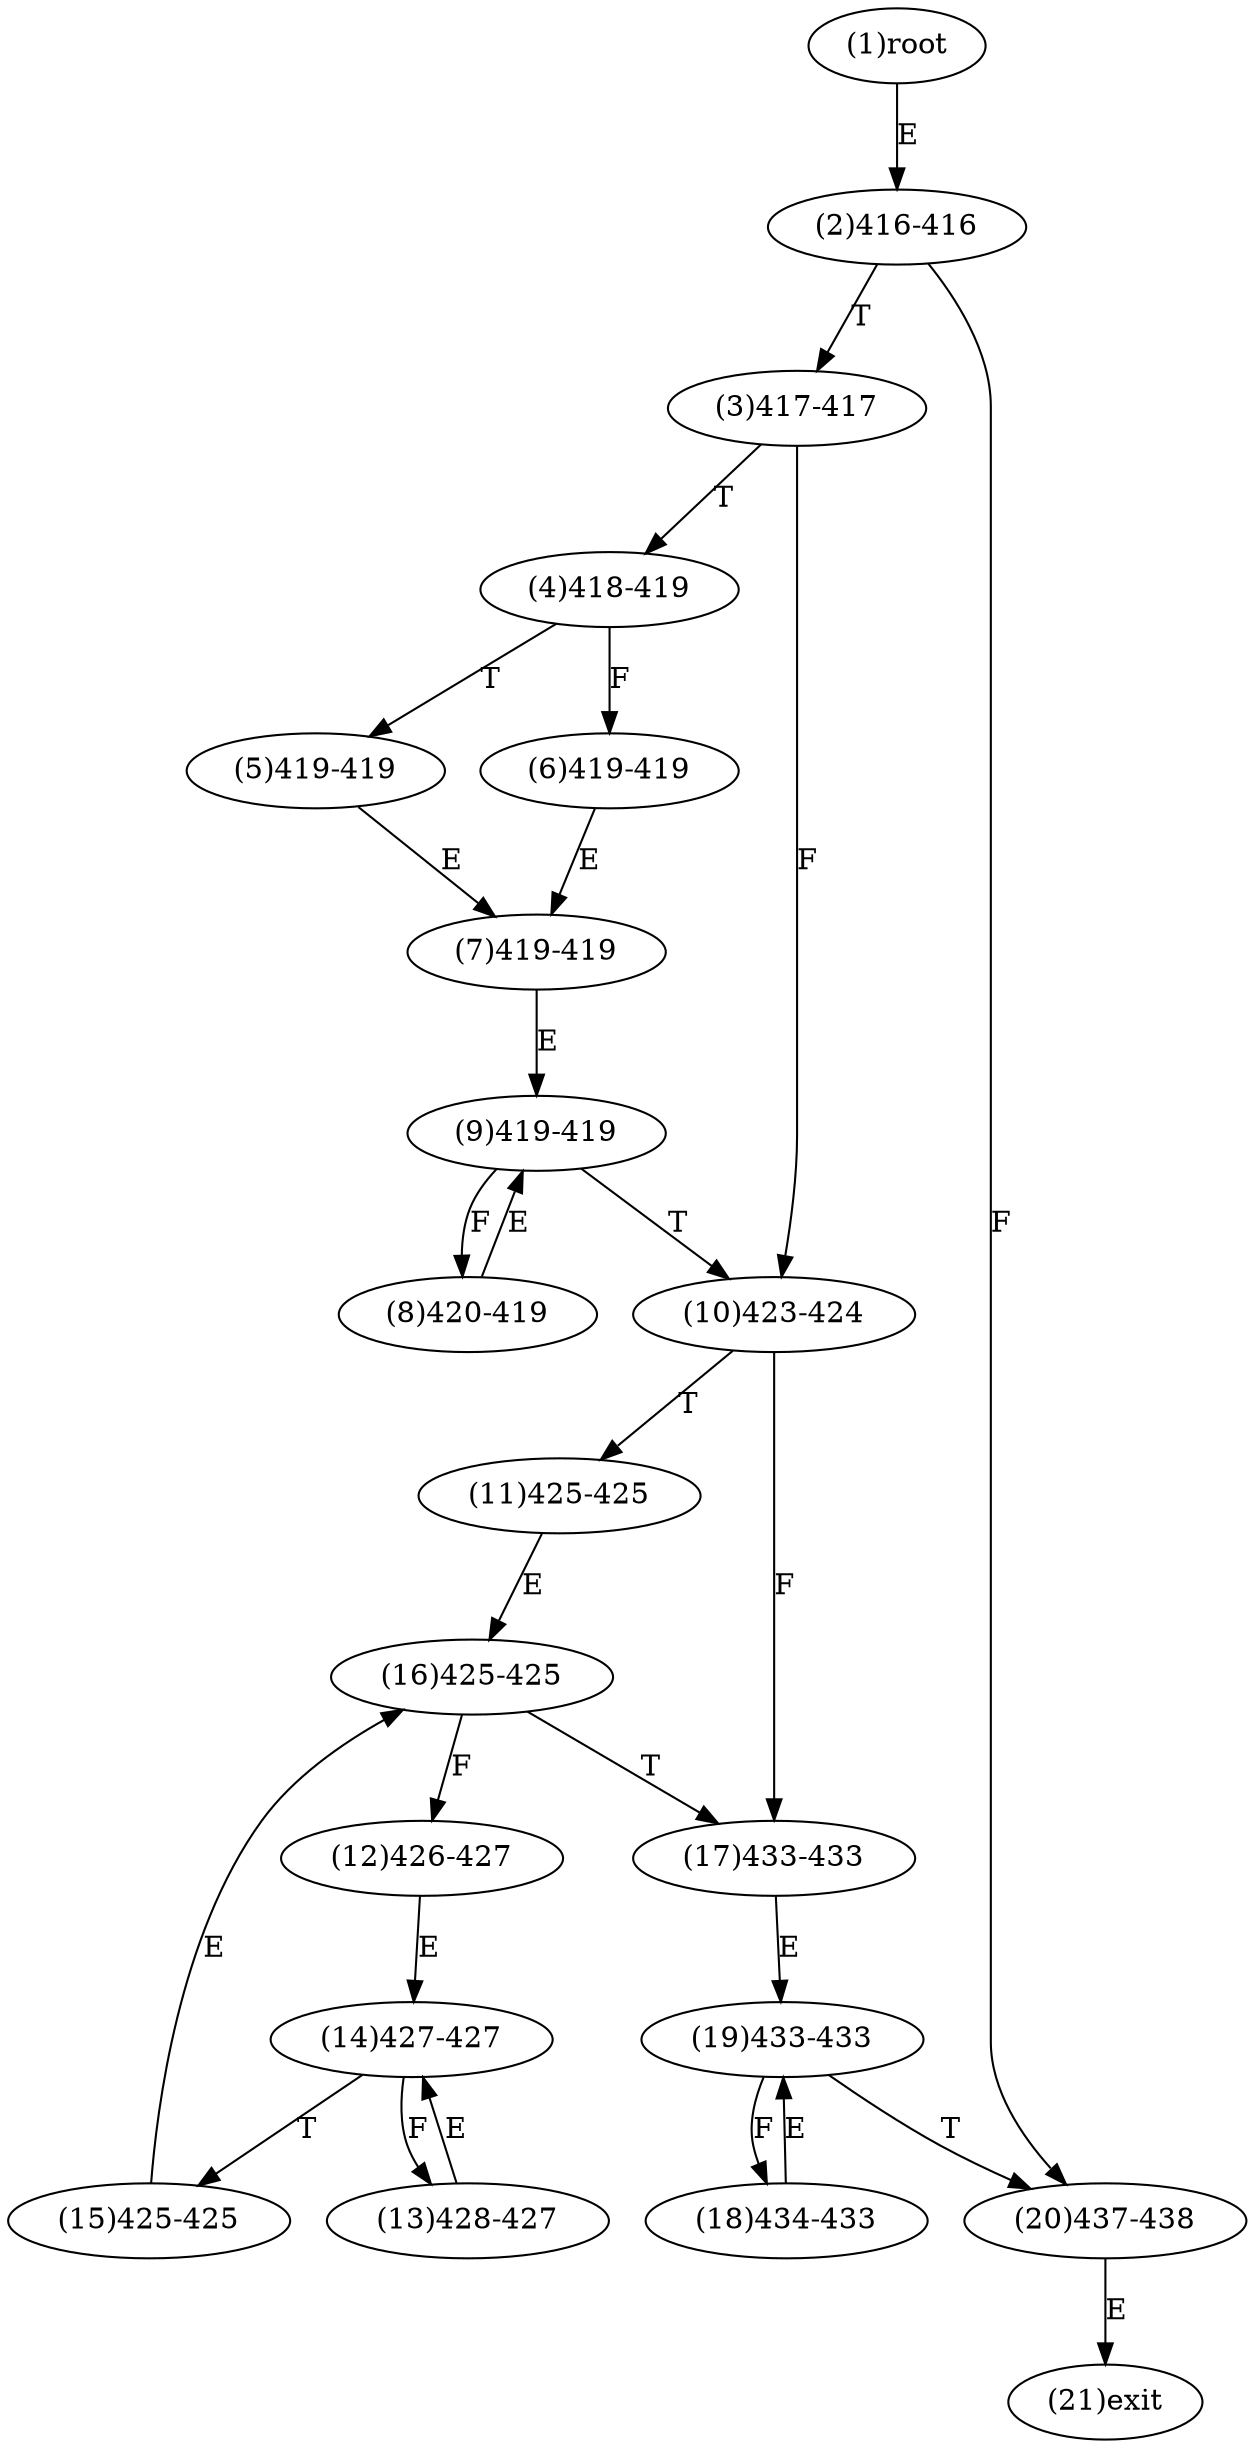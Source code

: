 digraph "" { 
1[ label="(1)root"];
2[ label="(2)416-416"];
3[ label="(3)417-417"];
4[ label="(4)418-419"];
5[ label="(5)419-419"];
6[ label="(6)419-419"];
7[ label="(7)419-419"];
8[ label="(8)420-419"];
9[ label="(9)419-419"];
10[ label="(10)423-424"];
11[ label="(11)425-425"];
12[ label="(12)426-427"];
13[ label="(13)428-427"];
14[ label="(14)427-427"];
15[ label="(15)425-425"];
17[ label="(17)433-433"];
16[ label="(16)425-425"];
19[ label="(19)433-433"];
18[ label="(18)434-433"];
21[ label="(21)exit"];
20[ label="(20)437-438"];
1->2[ label="E"];
2->20[ label="F"];
2->3[ label="T"];
3->10[ label="F"];
3->4[ label="T"];
4->6[ label="F"];
4->5[ label="T"];
5->7[ label="E"];
6->7[ label="E"];
7->9[ label="E"];
8->9[ label="E"];
9->8[ label="F"];
9->10[ label="T"];
10->17[ label="F"];
10->11[ label="T"];
11->16[ label="E"];
12->14[ label="E"];
13->14[ label="E"];
14->13[ label="F"];
14->15[ label="T"];
15->16[ label="E"];
16->12[ label="F"];
16->17[ label="T"];
17->19[ label="E"];
18->19[ label="E"];
19->18[ label="F"];
19->20[ label="T"];
20->21[ label="E"];
}